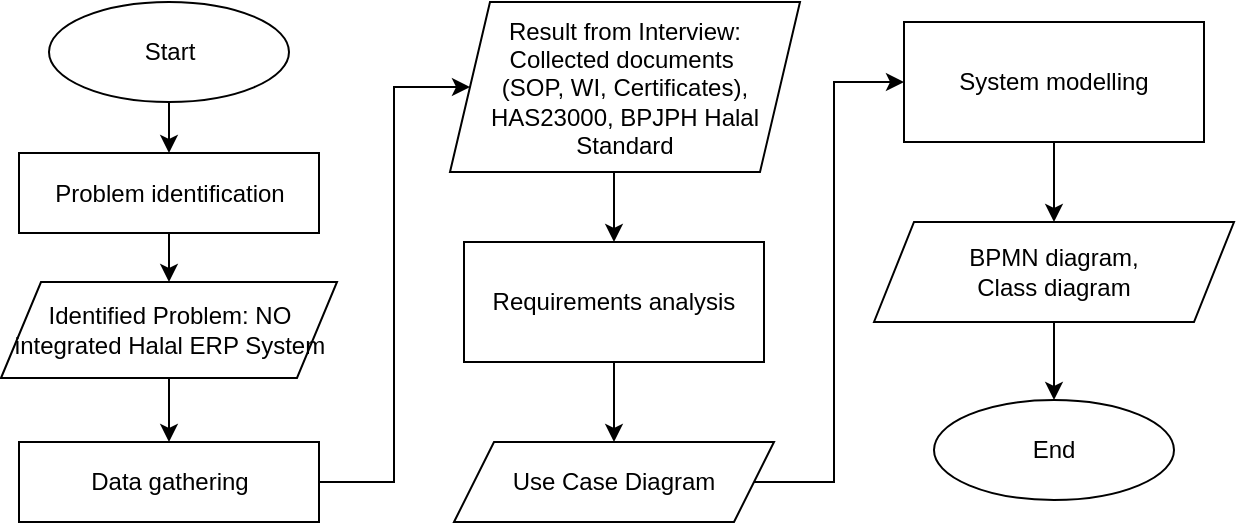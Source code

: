 <mxfile version="20.5.3" type="github">
  <diagram id="9HLhW9o5Pn7bnSsW2eLf" name="Page-1">
    <mxGraphModel dx="1132" dy="621" grid="1" gridSize="10" guides="1" tooltips="1" connect="1" arrows="1" fold="1" page="1" pageScale="1" pageWidth="850" pageHeight="1100" math="0" shadow="0">
      <root>
        <mxCell id="0" />
        <mxCell id="1" parent="0" />
        <mxCell id="6f0CiBEKn8yLZkK9ElFh-1" style="edgeStyle=orthogonalEdgeStyle;rounded=0;orthogonalLoop=1;jettySize=auto;html=1;exitX=0.5;exitY=1;exitDx=0;exitDy=0;entryX=0.5;entryY=0;entryDx=0;entryDy=0;" parent="1" source="5jKje8F0iwKBfb8MLztT-1" target="QO4rlRn4ormpGyIfw06d-1" edge="1">
          <mxGeometry relative="1" as="geometry" />
        </mxCell>
        <mxCell id="5jKje8F0iwKBfb8MLztT-1" value="Problem identification" style="rounded=0;whiteSpace=wrap;html=1;" parent="1" vertex="1">
          <mxGeometry x="122.5" y="335.5" width="150" height="40" as="geometry" />
        </mxCell>
        <mxCell id="5jKje8F0iwKBfb8MLztT-18" style="edgeStyle=orthogonalEdgeStyle;rounded=0;orthogonalLoop=1;jettySize=auto;html=1;exitX=0.5;exitY=1;exitDx=0;exitDy=0;entryX=0.5;entryY=0;entryDx=0;entryDy=0;" parent="1" source="5jKje8F0iwKBfb8MLztT-3" target="5jKje8F0iwKBfb8MLztT-1" edge="1">
          <mxGeometry relative="1" as="geometry" />
        </mxCell>
        <mxCell id="5jKje8F0iwKBfb8MLztT-3" value="Start" style="ellipse;whiteSpace=wrap;html=1;" parent="1" vertex="1">
          <mxGeometry x="137.5" y="260" width="120" height="50" as="geometry" />
        </mxCell>
        <mxCell id="5jKje8F0iwKBfb8MLztT-23" style="edgeStyle=orthogonalEdgeStyle;rounded=0;orthogonalLoop=1;jettySize=auto;html=1;exitX=0.5;exitY=1;exitDx=0;exitDy=0;entryX=0.5;entryY=0;entryDx=0;entryDy=0;" parent="1" source="5jKje8F0iwKBfb8MLztT-6" target="5jKje8F0iwKBfb8MLztT-11" edge="1">
          <mxGeometry relative="1" as="geometry" />
        </mxCell>
        <mxCell id="5jKje8F0iwKBfb8MLztT-6" value="&lt;div&gt;Result from Interview:&lt;/div&gt;&lt;div&gt;Collected documents&amp;nbsp;&lt;/div&gt;&lt;div&gt;(SOP, WI, Certificates),&lt;/div&gt;&lt;div&gt;HAS23000, BPJPH Halal&lt;/div&gt;&lt;div&gt;Standard&lt;/div&gt;" style="shape=parallelogram;perimeter=parallelogramPerimeter;whiteSpace=wrap;html=1;fixedSize=1;" parent="1" vertex="1">
          <mxGeometry x="338" y="260" width="175" height="85" as="geometry" />
        </mxCell>
        <mxCell id="MADARz1DKEBDf_-bVmnu-5" style="edgeStyle=orthogonalEdgeStyle;rounded=0;orthogonalLoop=1;jettySize=auto;html=1;exitX=0.5;exitY=1;exitDx=0;exitDy=0;entryX=0.5;entryY=0;entryDx=0;entryDy=0;" parent="1" source="5jKje8F0iwKBfb8MLztT-7" target="5jKje8F0iwKBfb8MLztT-9" edge="1">
          <mxGeometry relative="1" as="geometry" />
        </mxCell>
        <mxCell id="5jKje8F0iwKBfb8MLztT-7" value="System modelling" style="rounded=0;whiteSpace=wrap;html=1;" parent="1" vertex="1">
          <mxGeometry x="565" y="270" width="150" height="60" as="geometry" />
        </mxCell>
        <mxCell id="MADARz1DKEBDf_-bVmnu-9" style="edgeStyle=orthogonalEdgeStyle;rounded=0;orthogonalLoop=1;jettySize=auto;html=1;exitX=0.5;exitY=1;exitDx=0;exitDy=0;entryX=0.5;entryY=0;entryDx=0;entryDy=0;" parent="1" source="5jKje8F0iwKBfb8MLztT-9" target="5jKje8F0iwKBfb8MLztT-16" edge="1">
          <mxGeometry relative="1" as="geometry" />
        </mxCell>
        <mxCell id="5jKje8F0iwKBfb8MLztT-9" value="&lt;div&gt;BPMN diagram,&lt;/div&gt;&lt;div&gt;Class diagram&lt;/div&gt;" style="shape=parallelogram;perimeter=parallelogramPerimeter;whiteSpace=wrap;html=1;fixedSize=1;" parent="1" vertex="1">
          <mxGeometry x="550" y="370" width="180" height="50" as="geometry" />
        </mxCell>
        <mxCell id="MADARz1DKEBDf_-bVmnu-3" style="edgeStyle=orthogonalEdgeStyle;rounded=0;orthogonalLoop=1;jettySize=auto;html=1;exitX=0.5;exitY=1;exitDx=0;exitDy=0;entryX=0.5;entryY=0;entryDx=0;entryDy=0;" parent="1" source="5jKje8F0iwKBfb8MLztT-11" target="5jKje8F0iwKBfb8MLztT-12" edge="1">
          <mxGeometry relative="1" as="geometry" />
        </mxCell>
        <mxCell id="5jKje8F0iwKBfb8MLztT-11" value="Requirements analysis" style="rounded=0;whiteSpace=wrap;html=1;" parent="1" vertex="1">
          <mxGeometry x="345" y="380" width="150" height="60" as="geometry" />
        </mxCell>
        <mxCell id="MADARz1DKEBDf_-bVmnu-2" style="edgeStyle=orthogonalEdgeStyle;rounded=0;orthogonalLoop=1;jettySize=auto;html=1;exitX=1;exitY=0.5;exitDx=0;exitDy=0;" parent="1" source="5jKje8F0iwKBfb8MLztT-12" target="5jKje8F0iwKBfb8MLztT-7" edge="1">
          <mxGeometry relative="1" as="geometry">
            <Array as="points">
              <mxPoint x="530" y="500" />
              <mxPoint x="530" y="300" />
            </Array>
          </mxGeometry>
        </mxCell>
        <mxCell id="5jKje8F0iwKBfb8MLztT-12" value="&lt;div&gt;Use Case Diagram&lt;/div&gt;" style="shape=parallelogram;perimeter=parallelogramPerimeter;whiteSpace=wrap;html=1;fixedSize=1;" parent="1" vertex="1">
          <mxGeometry x="340" y="480" width="160" height="40" as="geometry" />
        </mxCell>
        <mxCell id="5jKje8F0iwKBfb8MLztT-16" value="End" style="ellipse;whiteSpace=wrap;html=1;" parent="1" vertex="1">
          <mxGeometry x="580" y="459" width="120" height="50" as="geometry" />
        </mxCell>
        <mxCell id="MADARz1DKEBDf_-bVmnu-8" style="edgeStyle=orthogonalEdgeStyle;rounded=0;orthogonalLoop=1;jettySize=auto;html=1;exitX=1;exitY=0.5;exitDx=0;exitDy=0;entryX=0;entryY=0.5;entryDx=0;entryDy=0;" parent="1" source="5jKje8F0iwKBfb8MLztT-20" target="5jKje8F0iwKBfb8MLztT-6" edge="1">
          <mxGeometry relative="1" as="geometry">
            <Array as="points">
              <mxPoint x="310" y="500" />
              <mxPoint x="310" y="303" />
            </Array>
          </mxGeometry>
        </mxCell>
        <mxCell id="5jKje8F0iwKBfb8MLztT-20" value="Data gathering" style="rounded=0;whiteSpace=wrap;html=1;" parent="1" vertex="1">
          <mxGeometry x="122.5" y="480" width="150" height="40" as="geometry" />
        </mxCell>
        <mxCell id="QO4rlRn4ormpGyIfw06d-3" style="edgeStyle=orthogonalEdgeStyle;rounded=0;orthogonalLoop=1;jettySize=auto;html=1;exitX=0.5;exitY=1;exitDx=0;exitDy=0;entryX=0.5;entryY=0;entryDx=0;entryDy=0;" parent="1" source="QO4rlRn4ormpGyIfw06d-1" target="5jKje8F0iwKBfb8MLztT-20" edge="1">
          <mxGeometry relative="1" as="geometry" />
        </mxCell>
        <mxCell id="QO4rlRn4ormpGyIfw06d-1" value="Identified Problem: NO integrated Halal ERP System" style="shape=parallelogram;perimeter=parallelogramPerimeter;whiteSpace=wrap;html=1;fixedSize=1;" parent="1" vertex="1">
          <mxGeometry x="113.5" y="400" width="168" height="48" as="geometry" />
        </mxCell>
      </root>
    </mxGraphModel>
  </diagram>
</mxfile>
